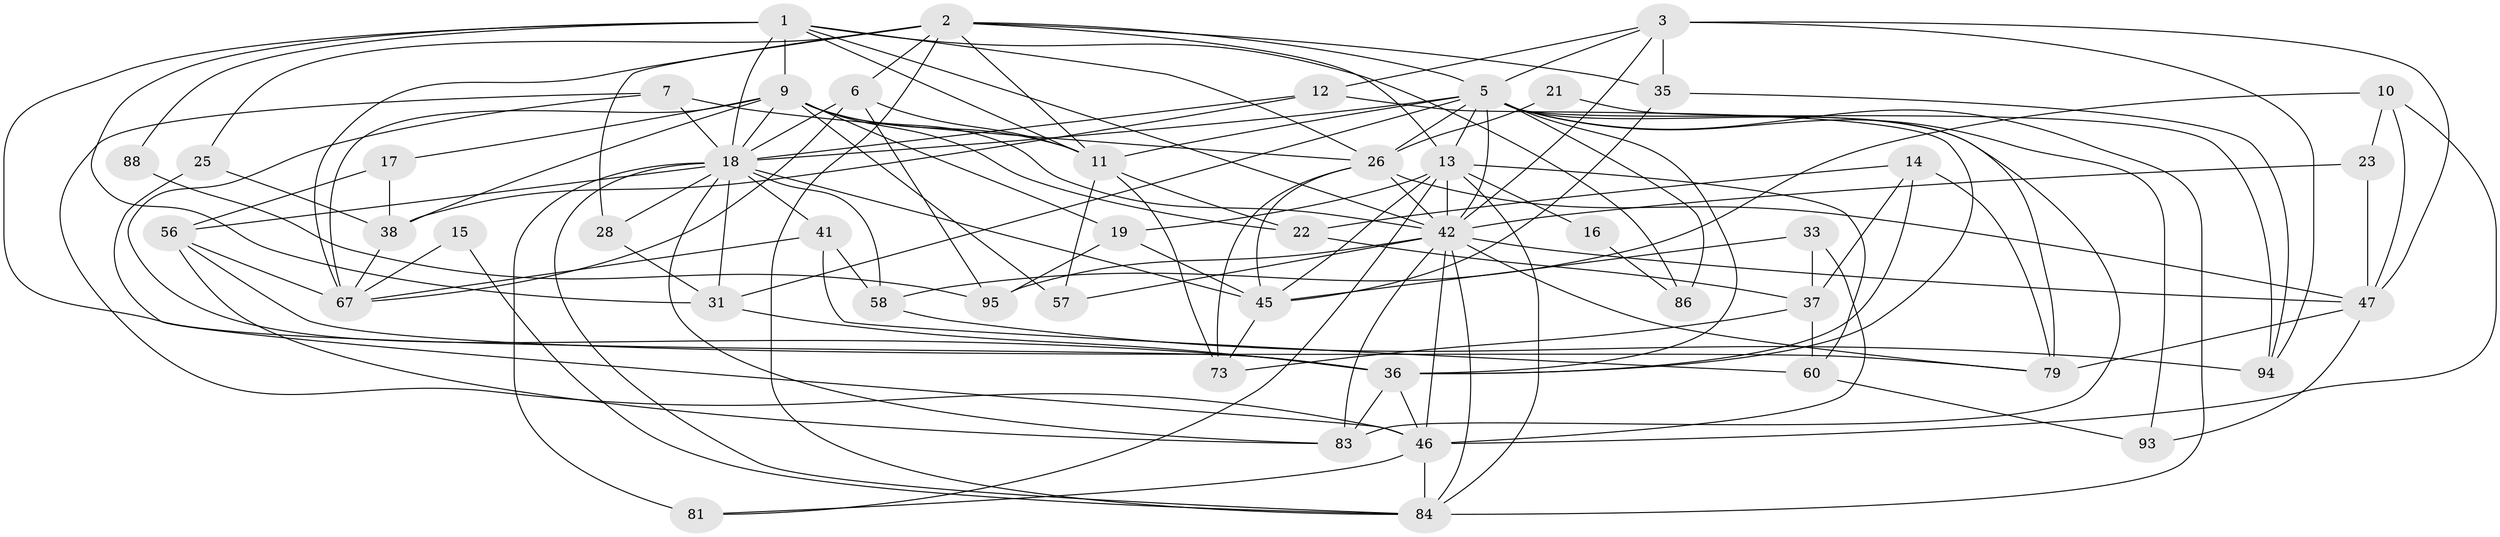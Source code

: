 // original degree distribution, {4: 0.20202020202020202, 6: 0.08080808080808081, 3: 0.29292929292929293, 5: 0.24242424242424243, 2: 0.13131313131313133, 7: 0.050505050505050504}
// Generated by graph-tools (version 1.1) at 2025/15/03/09/25 04:15:08]
// undirected, 49 vertices, 134 edges
graph export_dot {
graph [start="1"]
  node [color=gray90,style=filled];
  1 [super="+43+4"];
  2 [super="+74+8+20"];
  3 [super="+63+30"];
  5 [super="+71+80+34"];
  6 [super="+99"];
  7 [super="+39"];
  9 [super="+24"];
  10;
  11 [super="+29"];
  12 [super="+90"];
  13 [super="+70"];
  14;
  15;
  16;
  17 [super="+59"];
  18 [super="+49+27"];
  19;
  21;
  22 [super="+96"];
  23;
  25;
  26 [super="+32"];
  28;
  31;
  33;
  35 [super="+62"];
  36 [super="+87+65"];
  37 [super="+89"];
  38 [super="+40"];
  41 [super="+54"];
  42 [super="+44+76+66+52"];
  45 [super="+82"];
  46 [super="+69+78"];
  47 [super="+51"];
  56 [super="+92"];
  57;
  58;
  60;
  67 [super="+85"];
  73;
  79;
  81;
  83;
  84;
  86;
  88;
  93;
  94;
  95;
  1 -- 31;
  1 -- 9;
  1 -- 36;
  1 -- 86;
  1 -- 88;
  1 -- 42;
  1 -- 11;
  1 -- 26;
  1 -- 18;
  2 -- 11;
  2 -- 25;
  2 -- 84;
  2 -- 67;
  2 -- 6;
  2 -- 35;
  2 -- 13;
  2 -- 5;
  2 -- 28;
  3 -- 12;
  3 -- 35 [weight=2];
  3 -- 42;
  3 -- 94;
  3 -- 47;
  3 -- 5;
  5 -- 31;
  5 -- 84;
  5 -- 94;
  5 -- 93;
  5 -- 26;
  5 -- 36;
  5 -- 42;
  5 -- 11;
  5 -- 13;
  5 -- 83;
  5 -- 86;
  5 -- 18;
  6 -- 95;
  6 -- 67;
  6 -- 11 [weight=2];
  6 -- 18;
  7 -- 46;
  7 -- 36;
  7 -- 26;
  7 -- 18;
  9 -- 22;
  9 -- 57;
  9 -- 67;
  9 -- 19;
  9 -- 11;
  9 -- 17;
  9 -- 42;
  9 -- 38;
  9 -- 18;
  10 -- 58;
  10 -- 23;
  10 -- 47;
  10 -- 46;
  11 -- 73;
  11 -- 57;
  11 -- 22;
  12 -- 36;
  12 -- 38;
  12 -- 18;
  13 -- 19;
  13 -- 81;
  13 -- 84;
  13 -- 16;
  13 -- 60;
  13 -- 45;
  13 -- 42 [weight=2];
  14 -- 79;
  14 -- 37;
  14 -- 36;
  14 -- 22;
  15 -- 84;
  15 -- 67;
  16 -- 86;
  17 -- 38;
  17 -- 56;
  18 -- 28;
  18 -- 31;
  18 -- 81;
  18 -- 83;
  18 -- 56;
  18 -- 84;
  18 -- 41 [weight=2];
  18 -- 58;
  18 -- 45;
  19 -- 95;
  19 -- 45;
  21 -- 79;
  21 -- 26;
  22 -- 37;
  23 -- 47;
  23 -- 42;
  25 -- 46;
  25 -- 38;
  26 -- 45;
  26 -- 42 [weight=3];
  26 -- 73;
  26 -- 47;
  28 -- 31;
  31 -- 36;
  33 -- 45;
  33 -- 37;
  33 -- 46;
  35 -- 94;
  35 -- 45;
  36 -- 83 [weight=2];
  36 -- 46;
  37 -- 73;
  37 -- 60;
  38 -- 67;
  41 -- 58 [weight=2];
  41 -- 67;
  41 -- 60;
  42 -- 95;
  42 -- 83;
  42 -- 46 [weight=2];
  42 -- 47;
  42 -- 79;
  42 -- 84;
  42 -- 57;
  45 -- 73;
  46 -- 81;
  46 -- 84;
  47 -- 79;
  47 -- 93;
  56 -- 67;
  56 -- 83;
  56 -- 79;
  58 -- 94;
  60 -- 93;
  88 -- 95;
}
